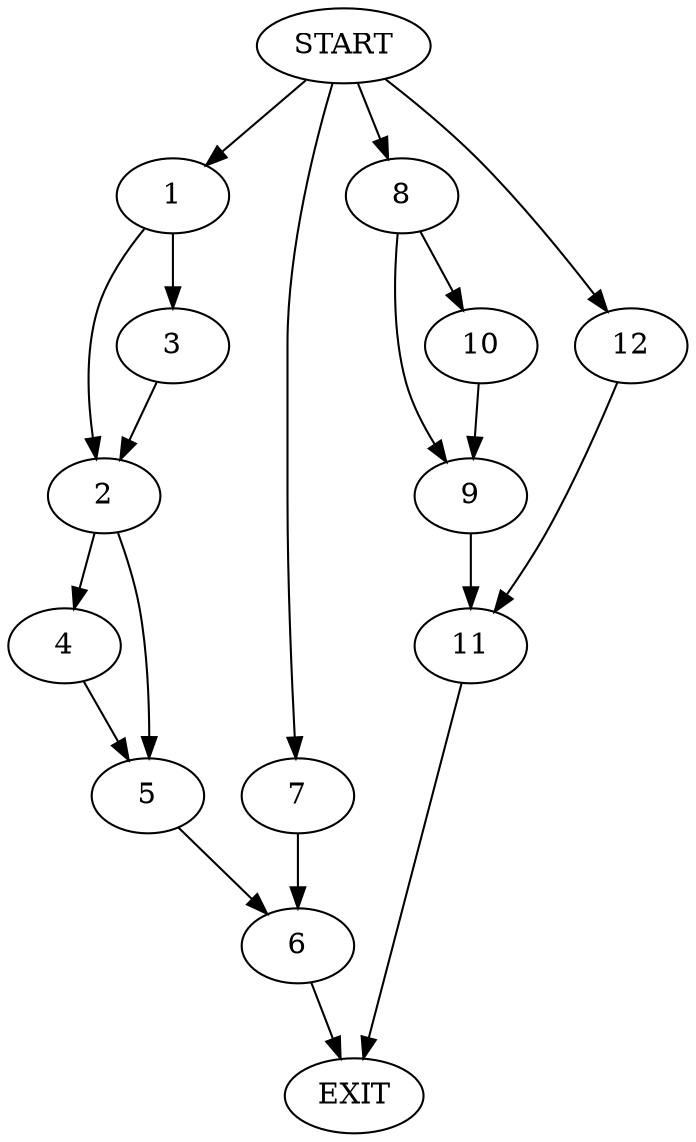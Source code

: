 digraph {
0 [label="START"]
13 [label="EXIT"]
0 -> 1
1 -> 2
1 -> 3
2 -> 4
2 -> 5
3 -> 2
4 -> 5
5 -> 6
6 -> 13
0 -> 7
7 -> 6
0 -> 8
8 -> 9
8 -> 10
9 -> 11
10 -> 9
11 -> 13
0 -> 12
12 -> 11
}
